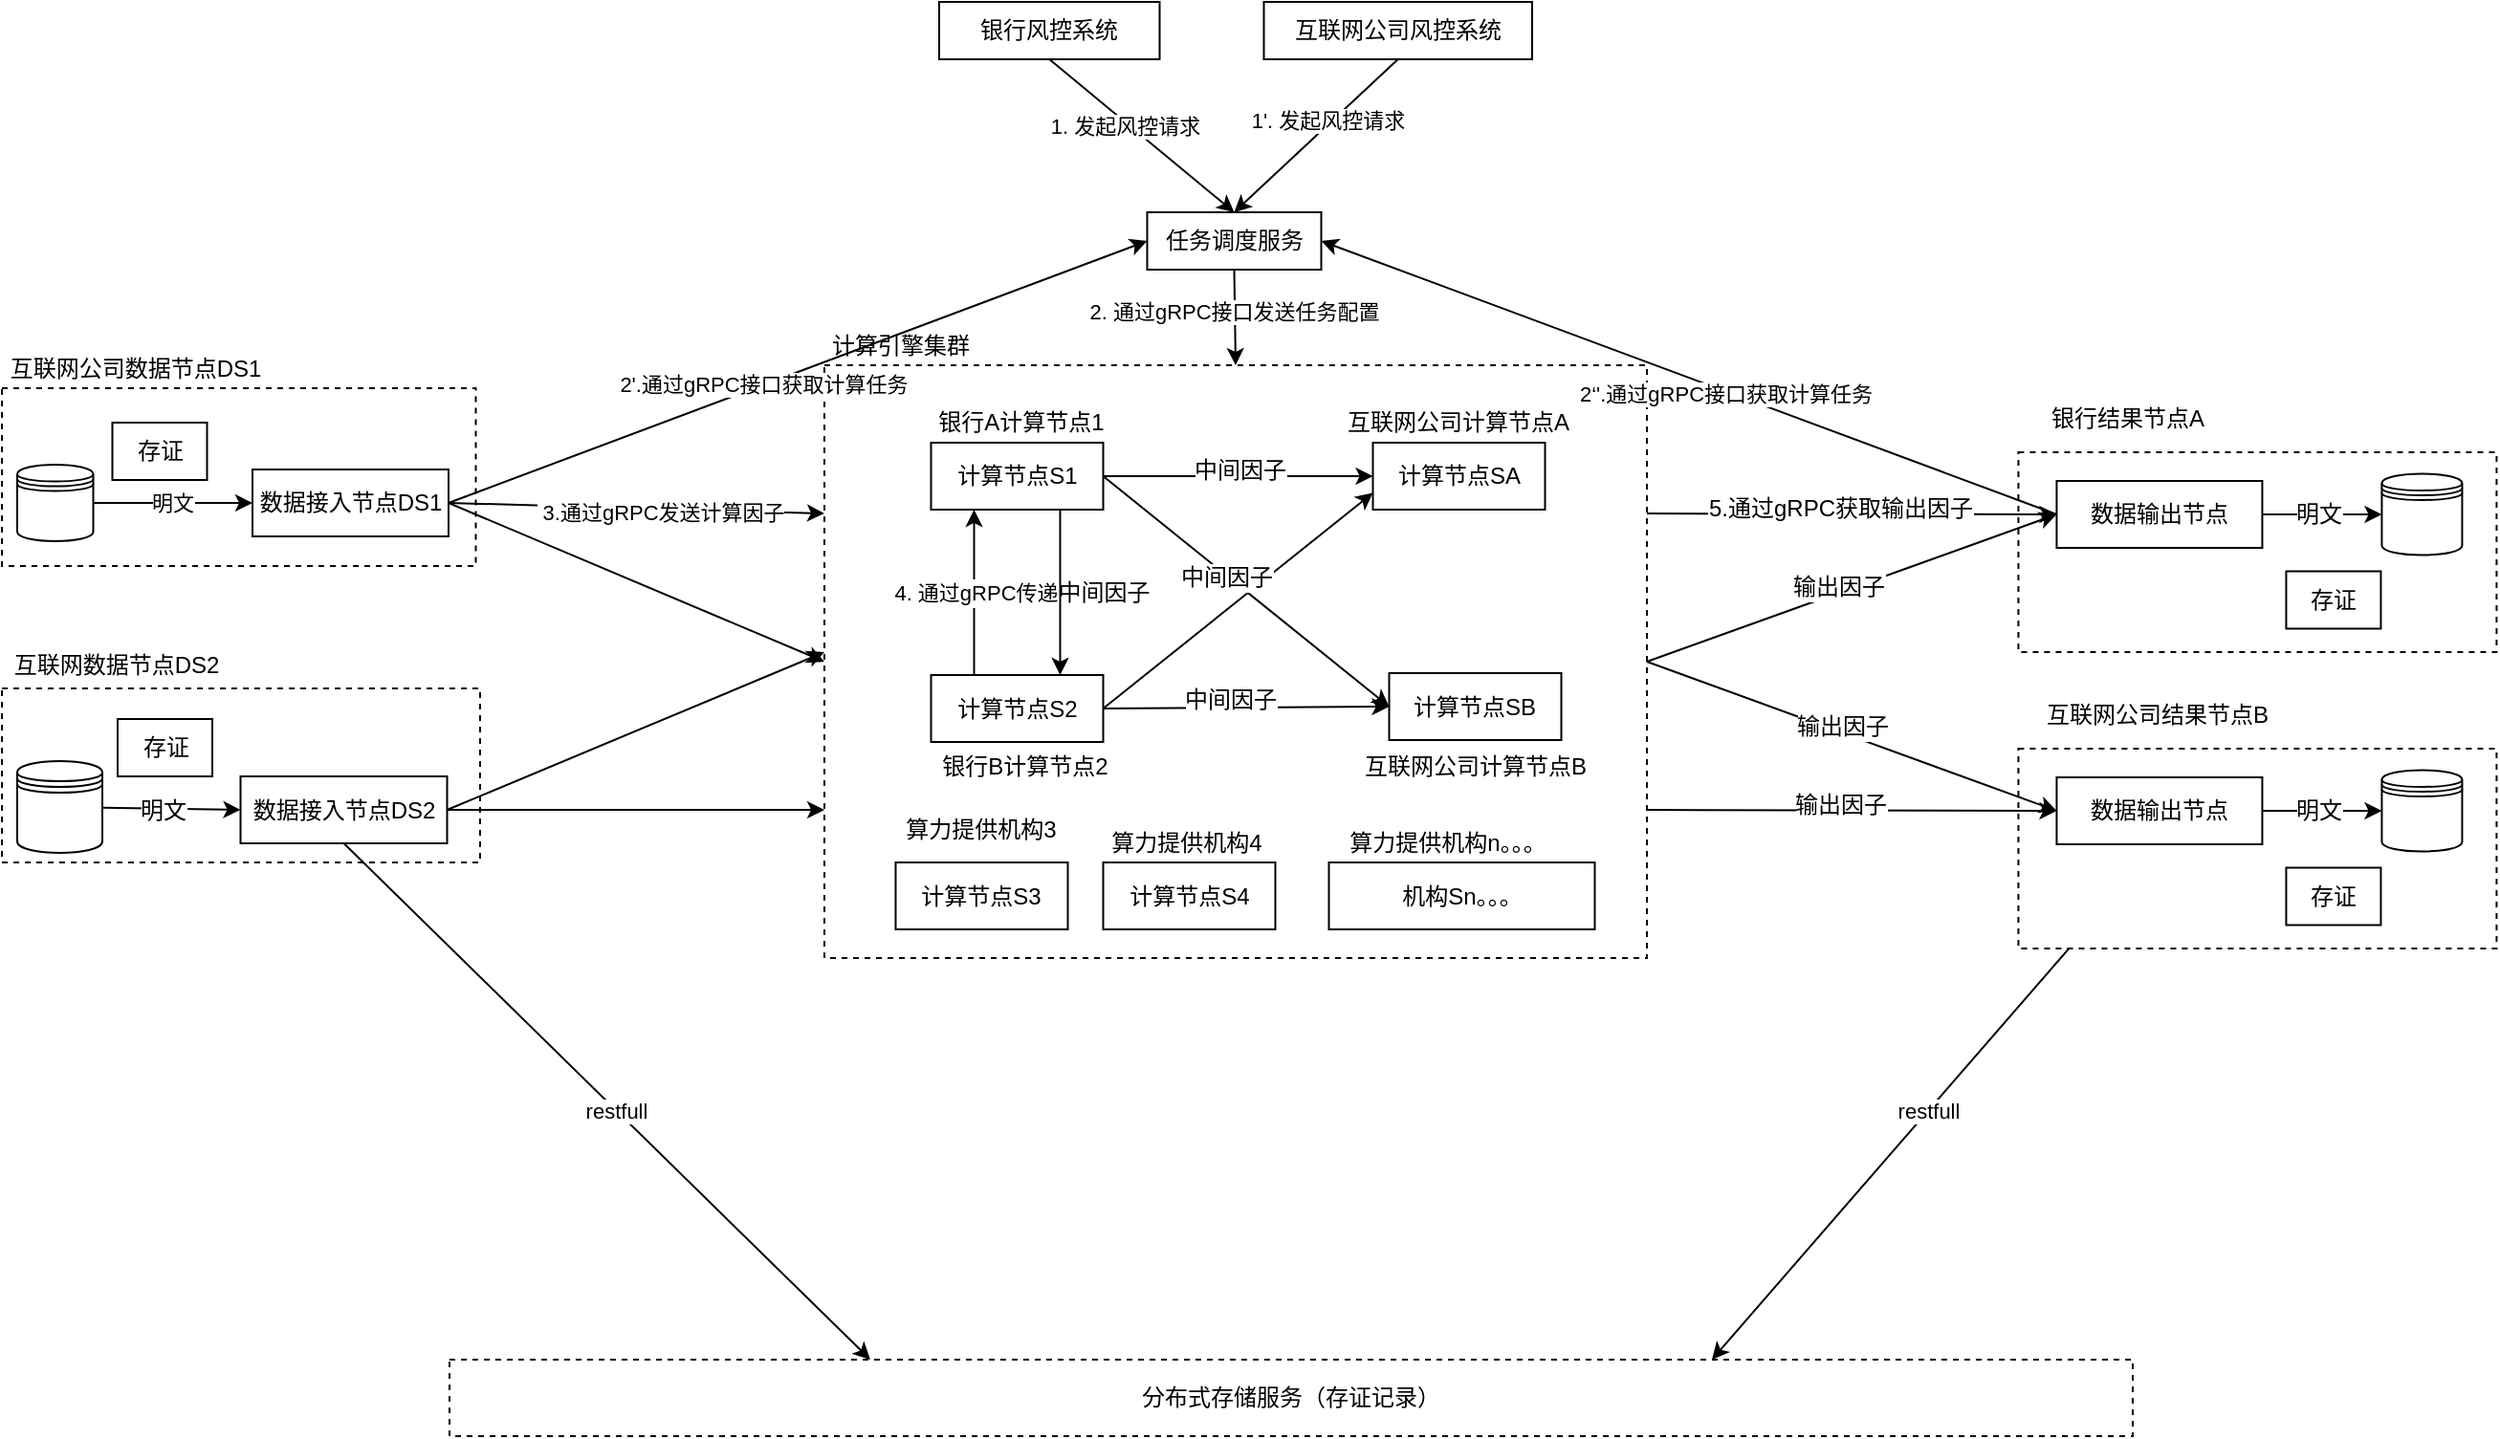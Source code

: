 <mxfile version="13.0.0" type="github">
  <diagram id="kCpKwJVJHfybIE9ixX9i" name="Page-1">
    <mxGraphModel dx="2253" dy="764" grid="1" gridSize="10" guides="1" tooltips="1" connect="1" arrows="1" fold="1" page="1" pageScale="1" pageWidth="827" pageHeight="1169" math="0" shadow="0">
      <root>
        <mxCell id="0" />
        <mxCell id="1" parent="0" />
        <mxCell id="SZwGPWXOhueTDgwkdfKL-69" value="" style="rounded=0;whiteSpace=wrap;html=1;dashed=1;" parent="1" vertex="1">
          <mxGeometry x="794.22" y="445.5" width="250" height="104.5" as="geometry" />
        </mxCell>
        <mxCell id="SZwGPWXOhueTDgwkdfKL-43" value="" style="rounded=0;whiteSpace=wrap;html=1;dashed=1;" parent="1" vertex="1">
          <mxGeometry x="-260" y="569" width="250" height="91" as="geometry" />
        </mxCell>
        <mxCell id="SZwGPWXOhueTDgwkdfKL-52" value="" style="rounded=0;whiteSpace=wrap;html=1;dashed=1;" parent="1" vertex="1">
          <mxGeometry x="-260" y="412.0" width="247.75" height="93" as="geometry" />
        </mxCell>
        <mxCell id="SZwGPWXOhueTDgwkdfKL-1" value="" style="rounded=0;whiteSpace=wrap;html=1;fillColor=none;labelPosition=center;verticalLabelPosition=middle;align=center;verticalAlign=middle;dashed=1;" parent="1" vertex="1">
          <mxGeometry x="170" y="400" width="430" height="310" as="geometry" />
        </mxCell>
        <mxCell id="SZwGPWXOhueTDgwkdfKL-6" value="银行风控系统" style="rounded=0;whiteSpace=wrap;html=1;" parent="1" vertex="1">
          <mxGeometry x="230" y="210" width="115.25" height="30" as="geometry" />
        </mxCell>
        <mxCell id="SZwGPWXOhueTDgwkdfKL-9" value="数据接入节点DS2" style="rounded=0;whiteSpace=wrap;html=1;" parent="1" vertex="1">
          <mxGeometry x="-135.25" y="615" width="108" height="35" as="geometry" />
        </mxCell>
        <mxCell id="SZwGPWXOhueTDgwkdfKL-11" value="任务调度服务" style="rounded=0;whiteSpace=wrap;html=1;" parent="1" vertex="1">
          <mxGeometry x="338.75" y="320" width="91" height="30" as="geometry" />
        </mxCell>
        <mxCell id="SZwGPWXOhueTDgwkdfKL-14" value="" style="endArrow=classic;html=1;entryX=0.5;entryY=0;entryDx=0;entryDy=0;exitX=0.5;exitY=1;exitDx=0;exitDy=0;" parent="1" source="SZwGPWXOhueTDgwkdfKL-11" target="SZwGPWXOhueTDgwkdfKL-1" edge="1">
          <mxGeometry width="50" height="50" relative="1" as="geometry">
            <mxPoint x="290" y="455" as="sourcePoint" />
            <mxPoint x="340" y="405" as="targetPoint" />
          </mxGeometry>
        </mxCell>
        <mxCell id="eiTHEiBmJHi0xDywlC6Z-11" value="2. 通过gRPC接口发送任务配置" style="edgeLabel;html=1;align=center;verticalAlign=middle;resizable=0;points=[];" parent="SZwGPWXOhueTDgwkdfKL-14" vertex="1" connectable="0">
          <mxGeometry x="-0.149" y="-1" relative="1" as="geometry">
            <mxPoint as="offset" />
          </mxGeometry>
        </mxCell>
        <mxCell id="SZwGPWXOhueTDgwkdfKL-15" value="" style="endArrow=classic;html=1;entryX=0.5;entryY=0;entryDx=0;entryDy=0;exitX=0.5;exitY=1;exitDx=0;exitDy=0;" parent="1" source="SZwGPWXOhueTDgwkdfKL-6" target="SZwGPWXOhueTDgwkdfKL-11" edge="1">
          <mxGeometry width="50" height="50" relative="1" as="geometry">
            <mxPoint x="282.75" y="406" as="sourcePoint" />
            <mxPoint x="332.75" y="356" as="targetPoint" />
          </mxGeometry>
        </mxCell>
        <mxCell id="BUfUKCFpLpPubceJvn2R-16" value="1. 发起风控请求" style="edgeLabel;html=1;align=center;verticalAlign=middle;resizable=0;points=[];" vertex="1" connectable="0" parent="SZwGPWXOhueTDgwkdfKL-15">
          <mxGeometry x="-0.171" y="-2" relative="1" as="geometry">
            <mxPoint as="offset" />
          </mxGeometry>
        </mxCell>
        <mxCell id="SZwGPWXOhueTDgwkdfKL-17" value="" style="endArrow=classic;html=1;entryX=0;entryY=0.5;entryDx=0;entryDy=0;exitX=1;exitY=0.5;exitDx=0;exitDy=0;" parent="1" source="SZwGPWXOhueTDgwkdfKL-1" target="SZwGPWXOhueTDgwkdfKL-70" edge="1">
          <mxGeometry width="50" height="50" relative="1" as="geometry">
            <mxPoint x="290" y="465" as="sourcePoint" />
            <mxPoint x="595" y="525" as="targetPoint" />
          </mxGeometry>
        </mxCell>
        <mxCell id="SZwGPWXOhueTDgwkdfKL-77" value="输出因子" style="text;html=1;align=center;verticalAlign=middle;resizable=0;points=[];labelBackgroundColor=#ffffff;" parent="SZwGPWXOhueTDgwkdfKL-17" vertex="1" connectable="0">
          <mxGeometry x="-0.056" y="3" relative="1" as="geometry">
            <mxPoint as="offset" />
          </mxGeometry>
        </mxCell>
        <mxCell id="SZwGPWXOhueTDgwkdfKL-22" value="存证" style="rounded=0;whiteSpace=wrap;html=1;fillColor=none;" parent="1" vertex="1">
          <mxGeometry x="-199.5" y="585" width="49.5" height="30" as="geometry" />
        </mxCell>
        <mxCell id="SZwGPWXOhueTDgwkdfKL-23" value="计算节点S1" style="rounded=0;whiteSpace=wrap;html=1;fillColor=none;" parent="1" vertex="1">
          <mxGeometry x="225.75" y="440.5" width="90" height="35" as="geometry" />
        </mxCell>
        <mxCell id="SZwGPWXOhueTDgwkdfKL-24" value="" style="endArrow=classic;html=1;exitX=0.25;exitY=0;exitDx=0;exitDy=0;entryX=0.25;entryY=1;entryDx=0;entryDy=0;" parent="1" source="SZwGPWXOhueTDgwkdfKL-26" target="SZwGPWXOhueTDgwkdfKL-23" edge="1">
          <mxGeometry width="50" height="50" relative="1" as="geometry">
            <mxPoint x="290" y="535" as="sourcePoint" />
            <mxPoint x="490" y="520" as="targetPoint" />
          </mxGeometry>
        </mxCell>
        <mxCell id="eiTHEiBmJHi0xDywlC6Z-16" value="4. 通过gRPC传递&lt;span style=&quot;font-size: 12px&quot;&gt;中间因子&lt;/span&gt;" style="edgeLabel;html=1;align=center;verticalAlign=middle;resizable=0;points=[];" parent="SZwGPWXOhueTDgwkdfKL-24" vertex="1" connectable="0">
          <mxGeometry x="-0.008" relative="1" as="geometry">
            <mxPoint x="24.25" as="offset" />
          </mxGeometry>
        </mxCell>
        <mxCell id="SZwGPWXOhueTDgwkdfKL-26" value="计算节点S2" style="rounded=0;whiteSpace=wrap;html=1;fillColor=none;" parent="1" vertex="1">
          <mxGeometry x="225.75" y="562" width="90" height="35" as="geometry" />
        </mxCell>
        <mxCell id="SZwGPWXOhueTDgwkdfKL-29" value="计算节点SB" style="rounded=0;whiteSpace=wrap;html=1;fillColor=none;" parent="1" vertex="1">
          <mxGeometry x="465.25" y="561" width="90" height="35" as="geometry" />
        </mxCell>
        <mxCell id="SZwGPWXOhueTDgwkdfKL-30" value="计算节点SA" style="rounded=0;whiteSpace=wrap;html=1;fillColor=none;" parent="1" vertex="1">
          <mxGeometry x="456.75" y="440.5" width="90" height="35" as="geometry" />
        </mxCell>
        <mxCell id="SZwGPWXOhueTDgwkdfKL-31" value="" style="endArrow=classic;html=1;exitX=0.75;exitY=1;exitDx=0;exitDy=0;entryX=0.75;entryY=0;entryDx=0;entryDy=0;" parent="1" source="SZwGPWXOhueTDgwkdfKL-23" target="SZwGPWXOhueTDgwkdfKL-26" edge="1">
          <mxGeometry width="50" height="50" relative="1" as="geometry">
            <mxPoint x="302.5" y="560" as="sourcePoint" />
            <mxPoint x="302.5" y="512.5" as="targetPoint" />
          </mxGeometry>
        </mxCell>
        <mxCell id="SZwGPWXOhueTDgwkdfKL-32" value="" style="endArrow=classic;html=1;exitX=1;exitY=0.5;exitDx=0;exitDy=0;entryX=0;entryY=0.5;entryDx=0;entryDy=0;" parent="1" source="SZwGPWXOhueTDgwkdfKL-23" target="SZwGPWXOhueTDgwkdfKL-30" edge="1">
          <mxGeometry width="50" height="50" relative="1" as="geometry">
            <mxPoint x="347.5" y="512.5" as="sourcePoint" />
            <mxPoint x="347.5" y="560" as="targetPoint" />
          </mxGeometry>
        </mxCell>
        <mxCell id="eiTHEiBmJHi0xDywlC6Z-18" value="&lt;span style=&quot;font-size: 12px&quot;&gt;中间因子&lt;/span&gt;" style="edgeLabel;html=1;align=center;verticalAlign=middle;resizable=0;points=[];" parent="SZwGPWXOhueTDgwkdfKL-32" vertex="1" connectable="0">
          <mxGeometry y="3" relative="1" as="geometry">
            <mxPoint as="offset" />
          </mxGeometry>
        </mxCell>
        <mxCell id="SZwGPWXOhueTDgwkdfKL-33" value="" style="endArrow=classic;html=1;exitX=1;exitY=0.5;exitDx=0;exitDy=0;entryX=0;entryY=0.5;entryDx=0;entryDy=0;" parent="1" source="SZwGPWXOhueTDgwkdfKL-26" target="SZwGPWXOhueTDgwkdfKL-29" edge="1">
          <mxGeometry width="50" height="50" relative="1" as="geometry">
            <mxPoint x="347.5" y="512.5" as="sourcePoint" />
            <mxPoint x="347.5" y="560" as="targetPoint" />
          </mxGeometry>
        </mxCell>
        <mxCell id="eiTHEiBmJHi0xDywlC6Z-20" value="&lt;span style=&quot;font-size: 12px&quot;&gt;中间因子&lt;/span&gt;" style="edgeLabel;html=1;align=center;verticalAlign=middle;resizable=0;points=[];" parent="SZwGPWXOhueTDgwkdfKL-33" vertex="1" connectable="0">
          <mxGeometry x="-0.113" y="4" relative="1" as="geometry">
            <mxPoint as="offset" />
          </mxGeometry>
        </mxCell>
        <mxCell id="SZwGPWXOhueTDgwkdfKL-34" value="" style="endArrow=classic;html=1;exitX=1;exitY=0.5;exitDx=0;exitDy=0;entryX=0;entryY=0.75;entryDx=0;entryDy=0;" parent="1" source="SZwGPWXOhueTDgwkdfKL-26" target="SZwGPWXOhueTDgwkdfKL-30" edge="1">
          <mxGeometry width="50" height="50" relative="1" as="geometry">
            <mxPoint x="347.5" y="512.5" as="sourcePoint" />
            <mxPoint x="347.5" y="560" as="targetPoint" />
          </mxGeometry>
        </mxCell>
        <mxCell id="SZwGPWXOhueTDgwkdfKL-35" value="" style="endArrow=classic;html=1;exitX=1;exitY=0.5;exitDx=0;exitDy=0;entryX=0;entryY=0.5;entryDx=0;entryDy=0;" parent="1" source="SZwGPWXOhueTDgwkdfKL-23" target="SZwGPWXOhueTDgwkdfKL-29" edge="1">
          <mxGeometry width="50" height="50" relative="1" as="geometry">
            <mxPoint x="360" y="577.5" as="sourcePoint" />
            <mxPoint x="440" y="503.75" as="targetPoint" />
          </mxGeometry>
        </mxCell>
        <mxCell id="SZwGPWXOhueTDgwkdfKL-81" value="中间因子" style="text;html=1;align=center;verticalAlign=middle;resizable=0;points=[];labelBackgroundColor=#ffffff;" parent="SZwGPWXOhueTDgwkdfKL-35" vertex="1" connectable="0">
          <mxGeometry x="-0.128" y="-1" relative="1" as="geometry">
            <mxPoint as="offset" />
          </mxGeometry>
        </mxCell>
        <mxCell id="SZwGPWXOhueTDgwkdfKL-36" value="互联网公司计算节点B" style="text;html=1;strokeColor=none;fillColor=none;align=center;verticalAlign=middle;whiteSpace=wrap;rounded=0;" parent="1" vertex="1">
          <mxGeometry x="447.87" y="600" width="124.75" height="20" as="geometry" />
        </mxCell>
        <mxCell id="SZwGPWXOhueTDgwkdfKL-37" value="互联网公司计算节点A" style="text;html=1;strokeColor=none;fillColor=none;align=center;verticalAlign=middle;whiteSpace=wrap;rounded=0;" parent="1" vertex="1">
          <mxGeometry x="435.13" y="419.5" width="133.25" height="20" as="geometry" />
        </mxCell>
        <mxCell id="SZwGPWXOhueTDgwkdfKL-38" value="银行A计算节点1" style="text;html=1;strokeColor=none;fillColor=none;align=center;verticalAlign=middle;whiteSpace=wrap;rounded=0;" parent="1" vertex="1">
          <mxGeometry x="225.75" y="419.5" width="94.25" height="20" as="geometry" />
        </mxCell>
        <mxCell id="SZwGPWXOhueTDgwkdfKL-41" value="银行B计算节点2" style="text;html=1;strokeColor=none;fillColor=none;align=center;verticalAlign=middle;whiteSpace=wrap;rounded=0;" parent="1" vertex="1">
          <mxGeometry x="230" y="600" width="90" height="20" as="geometry" />
        </mxCell>
        <mxCell id="SZwGPWXOhueTDgwkdfKL-42" value="" style="shape=datastore;whiteSpace=wrap;html=1;" parent="1" vertex="1">
          <mxGeometry x="-252" y="607" width="44.5" height="48" as="geometry" />
        </mxCell>
        <mxCell id="SZwGPWXOhueTDgwkdfKL-44" value="" style="endArrow=classic;html=1;entryX=0;entryY=0.5;entryDx=0;entryDy=0;" parent="1" source="SZwGPWXOhueTDgwkdfKL-42" target="SZwGPWXOhueTDgwkdfKL-9" edge="1">
          <mxGeometry width="50" height="50" relative="1" as="geometry">
            <mxPoint x="-197.5" y="558" as="sourcePoint" />
            <mxPoint x="-147.5" y="508.0" as="targetPoint" />
          </mxGeometry>
        </mxCell>
        <mxCell id="SZwGPWXOhueTDgwkdfKL-75" value="明文" style="text;html=1;align=center;verticalAlign=middle;resizable=0;points=[];labelBackgroundColor=#ffffff;" parent="SZwGPWXOhueTDgwkdfKL-44" vertex="1" connectable="0">
          <mxGeometry x="-0.142" y="-1" relative="1" as="geometry">
            <mxPoint as="offset" />
          </mxGeometry>
        </mxCell>
        <mxCell id="SZwGPWXOhueTDgwkdfKL-53" value="数据接入节点DS1" style="rounded=0;whiteSpace=wrap;html=1;" parent="1" vertex="1">
          <mxGeometry x="-129" y="454.5" width="102.5" height="35" as="geometry" />
        </mxCell>
        <mxCell id="SZwGPWXOhueTDgwkdfKL-54" value="存证" style="rounded=0;whiteSpace=wrap;html=1;fillColor=none;" parent="1" vertex="1">
          <mxGeometry x="-202.25" y="430.0" width="49.5" height="30" as="geometry" />
        </mxCell>
        <mxCell id="SZwGPWXOhueTDgwkdfKL-55" value="" style="shape=datastore;whiteSpace=wrap;html=1;" parent="1" vertex="1">
          <mxGeometry x="-252" y="452.0" width="39.75" height="40" as="geometry" />
        </mxCell>
        <mxCell id="SZwGPWXOhueTDgwkdfKL-56" value="明文" style="endArrow=classic;html=1;exitX=1;exitY=0.5;exitDx=0;exitDy=0;entryX=0;entryY=0.5;entryDx=0;entryDy=0;" parent="1" source="SZwGPWXOhueTDgwkdfKL-55" target="SZwGPWXOhueTDgwkdfKL-53" edge="1">
          <mxGeometry width="50" height="50" relative="1" as="geometry">
            <mxPoint x="-197.5" y="395.0" as="sourcePoint" />
            <mxPoint x="-147.5" y="345.0" as="targetPoint" />
          </mxGeometry>
        </mxCell>
        <mxCell id="SZwGPWXOhueTDgwkdfKL-57" value="互联网公司数据节点DS1" style="text;html=1;strokeColor=none;fillColor=none;align=center;verticalAlign=middle;whiteSpace=wrap;rounded=0;" parent="1" vertex="1">
          <mxGeometry x="-260" y="392" width="140" height="20" as="geometry" />
        </mxCell>
        <mxCell id="SZwGPWXOhueTDgwkdfKL-70" value="数据输出节点" style="rounded=0;whiteSpace=wrap;html=1;" parent="1" vertex="1">
          <mxGeometry x="814.22" y="460.5" width="107.5" height="35" as="geometry" />
        </mxCell>
        <mxCell id="SZwGPWXOhueTDgwkdfKL-71" value="存证" style="rounded=0;whiteSpace=wrap;html=1;fillColor=none;" parent="1" vertex="1">
          <mxGeometry x="934.22" y="507.75" width="49.5" height="30" as="geometry" />
        </mxCell>
        <mxCell id="SZwGPWXOhueTDgwkdfKL-72" value="" style="shape=datastore;whiteSpace=wrap;html=1;" parent="1" vertex="1">
          <mxGeometry x="984.22" y="456.75" width="42" height="42.5" as="geometry" />
        </mxCell>
        <mxCell id="SZwGPWXOhueTDgwkdfKL-73" value="" style="endArrow=classic;html=1;exitX=1;exitY=0.5;exitDx=0;exitDy=0;" parent="1" source="SZwGPWXOhueTDgwkdfKL-70" target="SZwGPWXOhueTDgwkdfKL-72" edge="1">
          <mxGeometry width="50" height="50" relative="1" as="geometry">
            <mxPoint x="866.72" y="505.5" as="sourcePoint" />
            <mxPoint x="916.72" y="455.5" as="targetPoint" />
          </mxGeometry>
        </mxCell>
        <mxCell id="SZwGPWXOhueTDgwkdfKL-76" value="明文" style="text;html=1;align=center;verticalAlign=middle;resizable=0;points=[];labelBackgroundColor=#ffffff;" parent="SZwGPWXOhueTDgwkdfKL-73" vertex="1" connectable="0">
          <mxGeometry x="-0.057" relative="1" as="geometry">
            <mxPoint as="offset" />
          </mxGeometry>
        </mxCell>
        <mxCell id="SZwGPWXOhueTDgwkdfKL-74" value="银行结果节点A" style="text;html=1;strokeColor=none;fillColor=none;align=center;verticalAlign=middle;whiteSpace=wrap;rounded=0;" parent="1" vertex="1">
          <mxGeometry x="804.22" y="418" width="94.5" height="20" as="geometry" />
        </mxCell>
        <mxCell id="WDAiJp-4TPZIHqZEOYhD-1" value="分布式存储服务（存证记录）" style="rounded=0;whiteSpace=wrap;html=1;dashed=1;" parent="1" vertex="1">
          <mxGeometry x="-26" y="920" width="880" height="40" as="geometry" />
        </mxCell>
        <mxCell id="WDAiJp-4TPZIHqZEOYhD-6" value="" style="endArrow=classic;html=1;exitX=0.5;exitY=1;exitDx=0;exitDy=0;entryX=0.25;entryY=0;entryDx=0;entryDy=0;" parent="1" source="SZwGPWXOhueTDgwkdfKL-9" target="WDAiJp-4TPZIHqZEOYhD-1" edge="1">
          <mxGeometry width="50" height="50" relative="1" as="geometry">
            <mxPoint x="146" y="807.69" as="sourcePoint" />
            <mxPoint x="146" y="867.69" as="targetPoint" />
          </mxGeometry>
        </mxCell>
        <mxCell id="eiTHEiBmJHi0xDywlC6Z-12" value="restfull" style="edgeLabel;html=1;align=center;verticalAlign=middle;resizable=0;points=[];" parent="WDAiJp-4TPZIHqZEOYhD-6" vertex="1" connectable="0">
          <mxGeometry x="0.036" relative="1" as="geometry">
            <mxPoint as="offset" />
          </mxGeometry>
        </mxCell>
        <mxCell id="01yYLrN6eulc1W3Ah3Q7-1" value="计算引擎集群" style="text;html=1;strokeColor=none;fillColor=none;align=center;verticalAlign=middle;whiteSpace=wrap;rounded=0;" parent="1" vertex="1">
          <mxGeometry x="170" y="380" width="79.5" height="20" as="geometry" />
        </mxCell>
        <mxCell id="HyGqtzqtbX2Nl6VqGr-e-2" value="" style="endArrow=classic;html=1;entryX=0;entryY=0.5;entryDx=0;entryDy=0;exitX=1;exitY=0.25;exitDx=0;exitDy=0;" parent="1" target="SZwGPWXOhueTDgwkdfKL-70" edge="1" source="SZwGPWXOhueTDgwkdfKL-1">
          <mxGeometry width="50" height="50" relative="1" as="geometry">
            <mxPoint x="600" y="500" as="sourcePoint" />
            <mxPoint x="612.5" y="535" as="targetPoint" />
          </mxGeometry>
        </mxCell>
        <mxCell id="HyGqtzqtbX2Nl6VqGr-e-3" value="5.通过gRPC获取输出因子" style="text;html=1;align=center;verticalAlign=middle;resizable=0;points=[];labelBackgroundColor=#ffffff;" parent="HyGqtzqtbX2Nl6VqGr-e-2" vertex="1" connectable="0">
          <mxGeometry x="-0.056" y="3" relative="1" as="geometry">
            <mxPoint as="offset" />
          </mxGeometry>
        </mxCell>
        <mxCell id="eiTHEiBmJHi0xDywlC6Z-1" value="计算节点S3" style="rounded=0;whiteSpace=wrap;html=1;fillColor=none;" parent="1" vertex="1">
          <mxGeometry x="207.25" y="660" width="90" height="35" as="geometry" />
        </mxCell>
        <mxCell id="eiTHEiBmJHi0xDywlC6Z-2" value="计算节点S4" style="rounded=0;whiteSpace=wrap;html=1;fillColor=none;" parent="1" vertex="1">
          <mxGeometry x="315.75" y="660" width="90" height="35" as="geometry" />
        </mxCell>
        <mxCell id="eiTHEiBmJHi0xDywlC6Z-4" value="机构Sn。。。" style="rounded=0;whiteSpace=wrap;html=1;fillColor=none;" parent="1" vertex="1">
          <mxGeometry x="433.75" y="660" width="139" height="35" as="geometry" />
        </mxCell>
        <mxCell id="eiTHEiBmJHi0xDywlC6Z-6" value="算力提供机构3" style="text;html=1;strokeColor=none;fillColor=none;align=center;verticalAlign=middle;whiteSpace=wrap;rounded=0;" parent="1" vertex="1">
          <mxGeometry x="207.25" y="632.5" width="90.25" height="20" as="geometry" />
        </mxCell>
        <mxCell id="eiTHEiBmJHi0xDywlC6Z-7" value="算力提供机构4" style="text;html=1;strokeColor=none;fillColor=none;align=center;verticalAlign=middle;whiteSpace=wrap;rounded=0;" parent="1" vertex="1">
          <mxGeometry x="315.75" y="640" width="86.75" height="20" as="geometry" />
        </mxCell>
        <mxCell id="eiTHEiBmJHi0xDywlC6Z-8" value="算力提供机构n。。。" style="text;html=1;strokeColor=none;fillColor=none;align=center;verticalAlign=middle;whiteSpace=wrap;rounded=0;" parent="1" vertex="1">
          <mxGeometry x="433.75" y="640" width="123.75" height="20" as="geometry" />
        </mxCell>
        <mxCell id="SZwGPWXOhueTDgwkdfKL-45" value="互联网数据节点DS2" style="text;html=1;strokeColor=none;fillColor=none;align=center;verticalAlign=middle;whiteSpace=wrap;rounded=0;" parent="1" vertex="1">
          <mxGeometry x="-260" y="547" width="120" height="20" as="geometry" />
        </mxCell>
        <mxCell id="514z2jhj-mgd7bg3V13R-2" value="" style="endArrow=classic;html=1;exitX=0.5;exitY=1;exitDx=0;exitDy=0;entryX=0.75;entryY=0;entryDx=0;entryDy=0;" parent="1" source="BUfUKCFpLpPubceJvn2R-5" edge="1" target="WDAiJp-4TPZIHqZEOYhD-1">
          <mxGeometry width="50" height="50" relative="1" as="geometry">
            <mxPoint x="384.5" y="898.69" as="sourcePoint" />
            <mxPoint x="573" y="981.19" as="targetPoint" />
          </mxGeometry>
        </mxCell>
        <mxCell id="514z2jhj-mgd7bg3V13R-3" value="restfull" style="edgeLabel;html=1;align=center;verticalAlign=middle;resizable=0;points=[];" parent="514z2jhj-mgd7bg3V13R-2" vertex="1" connectable="0">
          <mxGeometry x="0.036" relative="1" as="geometry">
            <mxPoint as="offset" />
          </mxGeometry>
        </mxCell>
        <mxCell id="BUfUKCFpLpPubceJvn2R-3" value="" style="rounded=0;whiteSpace=wrap;html=1;dashed=1;" vertex="1" parent="1">
          <mxGeometry x="794.22" y="600.5" width="250" height="104.5" as="geometry" />
        </mxCell>
        <mxCell id="BUfUKCFpLpPubceJvn2R-5" value="数据输出节点" style="rounded=0;whiteSpace=wrap;html=1;" vertex="1" parent="1">
          <mxGeometry x="814.22" y="615.5" width="107.5" height="35" as="geometry" />
        </mxCell>
        <mxCell id="BUfUKCFpLpPubceJvn2R-6" value="存证" style="rounded=0;whiteSpace=wrap;html=1;fillColor=none;" vertex="1" parent="1">
          <mxGeometry x="934.22" y="662.75" width="49.5" height="30" as="geometry" />
        </mxCell>
        <mxCell id="BUfUKCFpLpPubceJvn2R-7" value="" style="shape=datastore;whiteSpace=wrap;html=1;" vertex="1" parent="1">
          <mxGeometry x="984.22" y="611.75" width="42" height="42.5" as="geometry" />
        </mxCell>
        <mxCell id="BUfUKCFpLpPubceJvn2R-8" value="" style="endArrow=classic;html=1;exitX=1;exitY=0.5;exitDx=0;exitDy=0;" edge="1" parent="1" source="BUfUKCFpLpPubceJvn2R-5" target="BUfUKCFpLpPubceJvn2R-7">
          <mxGeometry width="50" height="50" relative="1" as="geometry">
            <mxPoint x="866.72" y="660.5" as="sourcePoint" />
            <mxPoint x="916.72" y="610.5" as="targetPoint" />
          </mxGeometry>
        </mxCell>
        <mxCell id="BUfUKCFpLpPubceJvn2R-9" value="明文" style="text;html=1;align=center;verticalAlign=middle;resizable=0;points=[];labelBackgroundColor=#ffffff;" vertex="1" connectable="0" parent="BUfUKCFpLpPubceJvn2R-8">
          <mxGeometry x="-0.057" relative="1" as="geometry">
            <mxPoint as="offset" />
          </mxGeometry>
        </mxCell>
        <mxCell id="BUfUKCFpLpPubceJvn2R-10" value="互联网公司结果节点B" style="text;html=1;strokeColor=none;fillColor=none;align=center;verticalAlign=middle;whiteSpace=wrap;rounded=0;" vertex="1" parent="1">
          <mxGeometry x="804.22" y="573" width="125.78" height="20" as="geometry" />
        </mxCell>
        <mxCell id="BUfUKCFpLpPubceJvn2R-12" value="" style="endArrow=classic;html=1;entryX=0;entryY=0.5;entryDx=0;entryDy=0;exitX=1;exitY=0.5;exitDx=0;exitDy=0;" edge="1" parent="1" source="SZwGPWXOhueTDgwkdfKL-1" target="BUfUKCFpLpPubceJvn2R-5">
          <mxGeometry width="50" height="50" relative="1" as="geometry">
            <mxPoint x="610" y="642.5" as="sourcePoint" />
            <mxPoint x="747.73" y="458.75" as="targetPoint" />
          </mxGeometry>
        </mxCell>
        <mxCell id="BUfUKCFpLpPubceJvn2R-13" value="输出因子" style="text;html=1;align=center;verticalAlign=middle;resizable=0;points=[];labelBackgroundColor=#ffffff;" vertex="1" connectable="0" parent="BUfUKCFpLpPubceJvn2R-12">
          <mxGeometry x="-0.056" y="3" relative="1" as="geometry">
            <mxPoint as="offset" />
          </mxGeometry>
        </mxCell>
        <mxCell id="BUfUKCFpLpPubceJvn2R-14" value="" style="endArrow=classic;html=1;entryX=0;entryY=0.5;entryDx=0;entryDy=0;exitX=1;exitY=0.75;exitDx=0;exitDy=0;" edge="1" parent="1" source="SZwGPWXOhueTDgwkdfKL-1" target="BUfUKCFpLpPubceJvn2R-5">
          <mxGeometry width="50" height="50" relative="1" as="geometry">
            <mxPoint x="610" y="642.5" as="sourcePoint" />
            <mxPoint x="747.73" y="458.75" as="targetPoint" />
          </mxGeometry>
        </mxCell>
        <mxCell id="BUfUKCFpLpPubceJvn2R-15" value="输出因子" style="text;html=1;align=center;verticalAlign=middle;resizable=0;points=[];labelBackgroundColor=#ffffff;" vertex="1" connectable="0" parent="BUfUKCFpLpPubceJvn2R-14">
          <mxGeometry x="-0.056" y="3" relative="1" as="geometry">
            <mxPoint as="offset" />
          </mxGeometry>
        </mxCell>
        <mxCell id="BUfUKCFpLpPubceJvn2R-17" value="" style="endArrow=classic;html=1;exitX=1;exitY=0.5;exitDx=0;exitDy=0;entryX=0;entryY=0.25;entryDx=0;entryDy=0;" edge="1" parent="1" source="SZwGPWXOhueTDgwkdfKL-53" target="SZwGPWXOhueTDgwkdfKL-1">
          <mxGeometry width="50" height="50" relative="1" as="geometry">
            <mxPoint x="160" y="600" as="sourcePoint" />
            <mxPoint x="210" y="550" as="targetPoint" />
          </mxGeometry>
        </mxCell>
        <mxCell id="BUfUKCFpLpPubceJvn2R-21" value="&amp;nbsp;3.通过gRPC发送计算因子" style="edgeLabel;html=1;align=center;verticalAlign=middle;resizable=0;points=[];" vertex="1" connectable="0" parent="BUfUKCFpLpPubceJvn2R-17">
          <mxGeometry x="0.121" y="-2" relative="1" as="geometry">
            <mxPoint as="offset" />
          </mxGeometry>
        </mxCell>
        <mxCell id="BUfUKCFpLpPubceJvn2R-18" value="" style="endArrow=classic;html=1;exitX=1;exitY=0.5;exitDx=0;exitDy=0;entryX=0;entryY=0.5;entryDx=0;entryDy=0;" edge="1" parent="1" source="SZwGPWXOhueTDgwkdfKL-53" target="SZwGPWXOhueTDgwkdfKL-1">
          <mxGeometry width="50" height="50" relative="1" as="geometry">
            <mxPoint x="160" y="870" as="sourcePoint" />
            <mxPoint x="210" y="820" as="targetPoint" />
          </mxGeometry>
        </mxCell>
        <mxCell id="BUfUKCFpLpPubceJvn2R-19" value="" style="endArrow=classic;html=1;exitX=1;exitY=0.5;exitDx=0;exitDy=0;entryX=0;entryY=0.484;entryDx=0;entryDy=0;entryPerimeter=0;" edge="1" parent="1" source="SZwGPWXOhueTDgwkdfKL-9" target="SZwGPWXOhueTDgwkdfKL-1">
          <mxGeometry width="50" height="50" relative="1" as="geometry">
            <mxPoint x="160" y="630" as="sourcePoint" />
            <mxPoint x="210" y="580" as="targetPoint" />
          </mxGeometry>
        </mxCell>
        <mxCell id="BUfUKCFpLpPubceJvn2R-20" value="" style="endArrow=classic;html=1;exitX=1;exitY=0.5;exitDx=0;exitDy=0;entryX=0;entryY=0.75;entryDx=0;entryDy=0;" edge="1" parent="1" source="SZwGPWXOhueTDgwkdfKL-9" target="SZwGPWXOhueTDgwkdfKL-1">
          <mxGeometry width="50" height="50" relative="1" as="geometry">
            <mxPoint x="82.75" y="676.5" as="sourcePoint" />
            <mxPoint x="180" y="560.04" as="targetPoint" />
          </mxGeometry>
        </mxCell>
        <mxCell id="BUfUKCFpLpPubceJvn2R-22" value="" style="endArrow=classic;html=1;entryX=0;entryY=0.5;entryDx=0;entryDy=0;exitX=1;exitY=0.5;exitDx=0;exitDy=0;" edge="1" parent="1" source="SZwGPWXOhueTDgwkdfKL-53" target="SZwGPWXOhueTDgwkdfKL-11">
          <mxGeometry width="50" height="50" relative="1" as="geometry">
            <mxPoint x="20" y="480" as="sourcePoint" />
            <mxPoint x="290" y="570" as="targetPoint" />
          </mxGeometry>
        </mxCell>
        <mxCell id="BUfUKCFpLpPubceJvn2R-23" value="2&#39;.通过gRPC接口获取计算任务" style="edgeLabel;html=1;align=center;verticalAlign=middle;resizable=0;points=[];" vertex="1" connectable="0" parent="BUfUKCFpLpPubceJvn2R-22">
          <mxGeometry x="-0.101" y="1" relative="1" as="geometry">
            <mxPoint as="offset" />
          </mxGeometry>
        </mxCell>
        <mxCell id="BUfUKCFpLpPubceJvn2R-25" value="互联网公司风控系统" style="rounded=0;whiteSpace=wrap;html=1;" vertex="1" parent="1">
          <mxGeometry x="399.75" y="210" width="140.25" height="30" as="geometry" />
        </mxCell>
        <mxCell id="BUfUKCFpLpPubceJvn2R-27" value="" style="endArrow=classic;html=1;entryX=0.5;entryY=0;entryDx=0;entryDy=0;exitX=0.5;exitY=1;exitDx=0;exitDy=0;" edge="1" parent="1" source="BUfUKCFpLpPubceJvn2R-25" target="SZwGPWXOhueTDgwkdfKL-11">
          <mxGeometry width="50" height="50" relative="1" as="geometry">
            <mxPoint x="327.625" y="250" as="sourcePoint" />
            <mxPoint x="394.25" y="330" as="targetPoint" />
          </mxGeometry>
        </mxCell>
        <mxCell id="BUfUKCFpLpPubceJvn2R-28" value="1&#39;. 发起风控请求" style="edgeLabel;html=1;align=center;verticalAlign=middle;resizable=0;points=[];" vertex="1" connectable="0" parent="BUfUKCFpLpPubceJvn2R-27">
          <mxGeometry x="-0.171" y="-2" relative="1" as="geometry">
            <mxPoint as="offset" />
          </mxGeometry>
        </mxCell>
        <mxCell id="BUfUKCFpLpPubceJvn2R-29" value="" style="endArrow=classic;html=1;entryX=1;entryY=0.5;entryDx=0;entryDy=0;exitX=0;exitY=0.5;exitDx=0;exitDy=0;" edge="1" parent="1" source="SZwGPWXOhueTDgwkdfKL-70" target="SZwGPWXOhueTDgwkdfKL-11">
          <mxGeometry width="50" height="50" relative="1" as="geometry">
            <mxPoint x="-16.5" y="482" as="sourcePoint" />
            <mxPoint x="348.75" y="345" as="targetPoint" />
          </mxGeometry>
        </mxCell>
        <mxCell id="BUfUKCFpLpPubceJvn2R-30" value="2‘&#39;.通过gRPC接口获取计算任务" style="edgeLabel;html=1;align=center;verticalAlign=middle;resizable=0;points=[];" vertex="1" connectable="0" parent="BUfUKCFpLpPubceJvn2R-29">
          <mxGeometry x="-0.101" y="1" relative="1" as="geometry">
            <mxPoint as="offset" />
          </mxGeometry>
        </mxCell>
      </root>
    </mxGraphModel>
  </diagram>
</mxfile>
